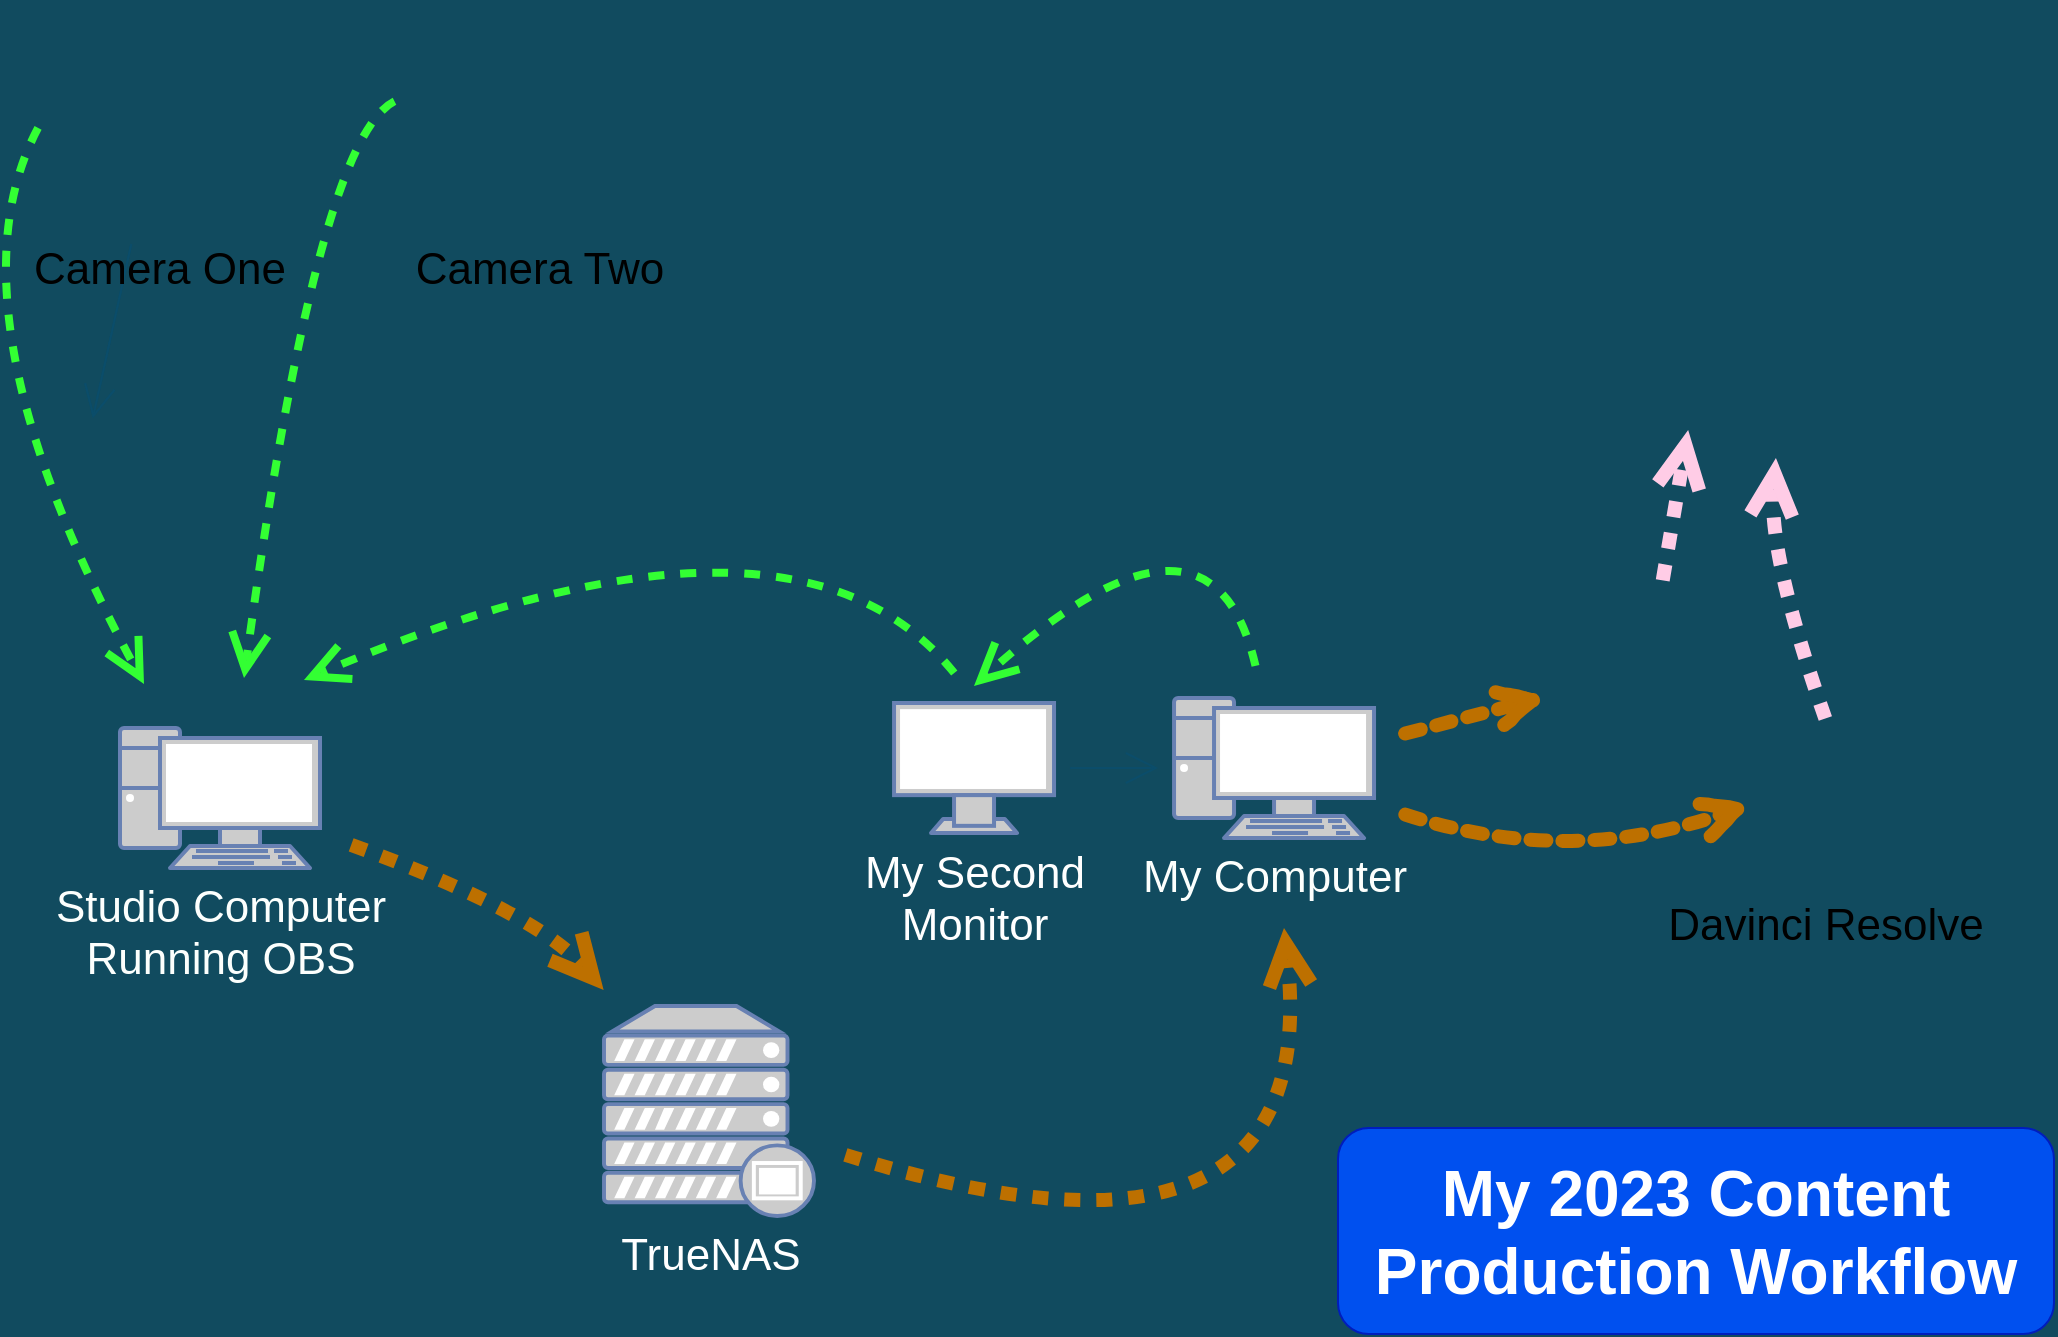 <mxfile version="21.3.7" type="device">
  <diagram id="6hiZE-scxlc1er5gQ2BV" name="Page-1">
    <mxGraphModel dx="1975" dy="979" grid="0" gridSize="10" guides="1" tooltips="1" connect="1" arrows="1" fold="1" page="1" pageScale="1" pageWidth="1100" pageHeight="850" background="#114B5F" math="0" shadow="0">
      <root>
        <mxCell id="0" />
        <mxCell id="1" parent="0" />
        <mxCell id="oFqFNoHk0C5qf0v_mhad-24" style="edgeStyle=none;shape=connector;curved=1;rounded=0;orthogonalLoop=1;jettySize=auto;html=1;labelBackgroundColor=default;strokeColor=#BD7000;strokeWidth=7;fontFamily=Helvetica;fontSize=22;fontColor=#FFFFFF;endArrow=open;startSize=14;endSize=14;sourcePerimeterSpacing=8;targetPerimeterSpacing=8;fillColor=#f0a30a;flowAnimation=1;" parent="1" source="FmLA3sjC3k5iJHR6P4tP-2" target="FmLA3sjC3k5iJHR6P4tP-3" edge="1">
          <mxGeometry relative="1" as="geometry">
            <Array as="points">
              <mxPoint x="319" y="508" />
            </Array>
          </mxGeometry>
        </mxCell>
        <mxCell id="FmLA3sjC3k5iJHR6P4tP-2" value="&lt;font style=&quot;font-size: 22px;&quot; color=&quot;#fcfffd&quot;&gt;Studio Computer&lt;br&gt;Running OBS&lt;br&gt;&lt;/font&gt;" style="fontColor=#0066CC;verticalAlign=top;verticalLabelPosition=bottom;labelPosition=center;align=center;html=1;outlineConnect=0;fillColor=#CCCCCC;strokeColor=#6881B3;gradientColor=none;gradientDirection=north;strokeWidth=2;shape=mxgraph.networks.pc;" parent="1" vertex="1">
          <mxGeometry x="112" y="417" width="100" height="70" as="geometry" />
        </mxCell>
        <mxCell id="oFqFNoHk0C5qf0v_mhad-26" style="edgeStyle=none;shape=connector;curved=1;rounded=0;orthogonalLoop=1;jettySize=auto;html=1;labelBackgroundColor=default;strokeColor=#BD7000;strokeWidth=7;fontFamily=Helvetica;fontSize=22;fontColor=#FFFFFF;endArrow=open;startSize=14;endSize=14;sourcePerimeterSpacing=8;targetPerimeterSpacing=8;fillColor=#f0a30a;flowAnimation=1;" parent="1" source="FmLA3sjC3k5iJHR6P4tP-3" edge="1">
          <mxGeometry relative="1" as="geometry">
            <mxPoint x="694" y="517" as="targetPoint" />
            <Array as="points">
              <mxPoint x="715" y="708" />
            </Array>
          </mxGeometry>
        </mxCell>
        <mxCell id="FmLA3sjC3k5iJHR6P4tP-3" value="&lt;font style=&quot;font-size: 22px;&quot;&gt;TrueNAS&lt;/font&gt;" style="fontColor=#FFFFFF;verticalAlign=top;verticalLabelPosition=bottom;labelPosition=center;align=center;html=1;outlineConnect=0;fillColor=#CCCCCC;strokeColor=#6881B3;gradientColor=none;gradientDirection=north;strokeWidth=2;shape=mxgraph.networks.proxy_server;" parent="1" vertex="1">
          <mxGeometry x="354" y="556" width="105" height="105" as="geometry" />
        </mxCell>
        <mxCell id="FmLA3sjC3k5iJHR6P4tP-16" style="edgeStyle=none;curved=1;rounded=0;orthogonalLoop=1;jettySize=auto;html=1;strokeColor=#0B4D6A;fontSize=22;fontColor=#FCFFFD;endArrow=open;startSize=14;endSize=14;sourcePerimeterSpacing=8;targetPerimeterSpacing=8;" parent="1" source="FmLA3sjC3k5iJHR6P4tP-8" edge="1">
          <mxGeometry relative="1" as="geometry">
            <mxPoint x="98.441" y="262" as="targetPoint" />
          </mxGeometry>
        </mxCell>
        <mxCell id="FmLA3sjC3k5iJHR6P4tP-20" style="edgeStyle=none;curved=1;rounded=0;orthogonalLoop=1;jettySize=auto;html=1;strokeColor=#0B4D6A;fontSize=22;fontColor=#FCFFFD;endArrow=open;startSize=14;endSize=14;sourcePerimeterSpacing=8;targetPerimeterSpacing=8;" parent="1" source="FmLA3sjC3k5iJHR6P4tP-8" edge="1">
          <mxGeometry relative="1" as="geometry">
            <mxPoint x="98.441" y="262" as="targetPoint" />
          </mxGeometry>
        </mxCell>
        <mxCell id="FmLA3sjC3k5iJHR6P4tP-8" value="Camera One" style="shape=image;verticalLabelPosition=bottom;labelBackgroundColor=none;verticalAlign=top;aspect=fixed;imageAspect=0;image=https://cdn-icons-png.flaticon.com/512/3708/3708519.png;fontSize=22;" parent="1" vertex="1">
          <mxGeometry x="75" y="53" width="114" height="114" as="geometry" />
        </mxCell>
        <mxCell id="FmLA3sjC3k5iJHR6P4tP-9" value="Camera Two" style="shape=image;verticalLabelPosition=bottom;labelBackgroundColor=none;verticalAlign=top;aspect=fixed;imageAspect=0;image=https://cdn-icons-png.flaticon.com/512/3708/3708519.png;fontSize=22;" parent="1" vertex="1">
          <mxGeometry x="265" y="53" width="114" height="114" as="geometry" />
        </mxCell>
        <mxCell id="FmLA3sjC3k5iJHR6P4tP-21" value="" style="edgeStyle=none;curved=1;rounded=0;orthogonalLoop=1;jettySize=auto;html=1;strokeColor=#0B4D6A;fontSize=22;fontColor=#FCFFFD;endArrow=open;startSize=14;endSize=14;sourcePerimeterSpacing=8;targetPerimeterSpacing=8;" parent="1" source="FmLA3sjC3k5iJHR6P4tP-14" target="FmLA3sjC3k5iJHR6P4tP-15" edge="1">
          <mxGeometry relative="1" as="geometry" />
        </mxCell>
        <mxCell id="oFqFNoHk0C5qf0v_mhad-22" style="edgeStyle=none;shape=connector;curved=1;rounded=0;orthogonalLoop=1;jettySize=auto;html=1;labelBackgroundColor=default;strokeColor=#33FF33;strokeWidth=4;fontFamily=Helvetica;fontSize=22;fontColor=#FFFFFF;endArrow=open;startSize=14;endSize=14;sourcePerimeterSpacing=8;targetPerimeterSpacing=8;fillColor=#008a00;flowAnimation=1;" parent="1" edge="1">
          <mxGeometry relative="1" as="geometry">
            <mxPoint x="534" y="396" as="sourcePoint" />
            <Array as="points">
              <mxPoint x="456" y="286" />
            </Array>
            <mxPoint x="204" y="393" as="targetPoint" />
          </mxGeometry>
        </mxCell>
        <mxCell id="FmLA3sjC3k5iJHR6P4tP-14" value="My Second&lt;br&gt;Monitor" style="fontColor=#FFFFFF;verticalAlign=top;verticalLabelPosition=bottom;labelPosition=center;align=center;html=1;outlineConnect=0;fillColor=#CCCCCC;strokeColor=#6881B3;gradientColor=none;gradientDirection=north;strokeWidth=2;shape=mxgraph.networks.monitor;labelBackgroundColor=none;fontSize=22;" parent="1" vertex="1">
          <mxGeometry x="499.02" y="404.5" width="80" height="65" as="geometry" />
        </mxCell>
        <mxCell id="oFqFNoHk0C5qf0v_mhad-21" style="edgeStyle=none;shape=connector;curved=1;rounded=0;orthogonalLoop=1;jettySize=auto;html=1;labelBackgroundColor=default;strokeColor=#33FF33;strokeWidth=4;fontFamily=Helvetica;fontSize=22;fontColor=#FFFFFF;endArrow=open;startSize=14;endSize=14;sourcePerimeterSpacing=8;targetPerimeterSpacing=8;fillColor=#008a00;flowAnimation=1;" parent="1" source="FmLA3sjC3k5iJHR6P4tP-15" edge="1">
          <mxGeometry relative="1" as="geometry">
            <mxPoint x="539" y="396" as="targetPoint" />
            <Array as="points">
              <mxPoint x="662" y="285" />
            </Array>
          </mxGeometry>
        </mxCell>
        <mxCell id="oFqFNoHk0C5qf0v_mhad-28" style="edgeStyle=none;shape=connector;curved=1;rounded=0;orthogonalLoop=1;jettySize=auto;html=1;labelBackgroundColor=default;strokeColor=#BD7000;strokeWidth=7;fontFamily=Helvetica;fontSize=22;fontColor=#FFFFFF;endArrow=open;startSize=14;endSize=10;sourcePerimeterSpacing=8;targetPerimeterSpacing=8;fillColor=#f0a30a;comic=1;flowAnimation=1;entryX=0.07;entryY=0.534;entryDx=0;entryDy=0;entryPerimeter=0;" parent="1" source="FmLA3sjC3k5iJHR6P4tP-15" target="oFqFNoHk0C5qf0v_mhad-27" edge="1">
          <mxGeometry relative="1" as="geometry">
            <Array as="points">
              <mxPoint x="832" y="488" />
            </Array>
          </mxGeometry>
        </mxCell>
        <mxCell id="oFqFNoHk0C5qf0v_mhad-38" style="edgeStyle=none;shape=connector;curved=1;rounded=0;orthogonalLoop=1;jettySize=auto;html=1;labelBackgroundColor=default;strokeColor=#BD7000;strokeWidth=7;fontFamily=Helvetica;fontSize=22;fontColor=#FFFFFF;endArrow=open;startSize=14;endSize=10;sourcePerimeterSpacing=8;targetPerimeterSpacing=8;fillColor=#f0a30a;entryX=0.261;entryY=0.715;entryDx=0;entryDy=0;entryPerimeter=0;comic=1;flowAnimation=1;" parent="1" source="FmLA3sjC3k5iJHR6P4tP-15" target="oFqFNoHk0C5qf0v_mhad-36" edge="1">
          <mxGeometry relative="1" as="geometry" />
        </mxCell>
        <mxCell id="FmLA3sjC3k5iJHR6P4tP-15" value="&lt;font style=&quot;font-size: 22px;&quot; color=&quot;#fcfffd&quot;&gt;My Computer&lt;/font&gt;" style="fontColor=#0066CC;verticalAlign=top;verticalLabelPosition=bottom;labelPosition=center;align=center;html=1;outlineConnect=0;fillColor=#CCCCCC;strokeColor=#6881B3;gradientColor=none;gradientDirection=north;strokeWidth=2;shape=mxgraph.networks.pc;" parent="1" vertex="1">
          <mxGeometry x="639.02" y="402" width="100" height="70" as="geometry" />
        </mxCell>
        <mxCell id="oFqFNoHk0C5qf0v_mhad-2" value="" style="edgeStyle=none;shape=connector;curved=1;rounded=0;orthogonalLoop=1;jettySize=auto;html=1;labelBackgroundColor=default;strokeColor=#33FF33;strokeWidth=4;fontFamily=Helvetica;fontSize=22;fontColor=#FCFFFD;endArrow=open;startSize=14;endSize=14;sourcePerimeterSpacing=8;targetPerimeterSpacing=8;fillColor=#008a00;exitX=0;exitY=0.5;exitDx=0;exitDy=0;flowAnimation=1;" parent="1" source="FmLA3sjC3k5iJHR6P4tP-8" edge="1">
          <mxGeometry relative="1" as="geometry">
            <mxPoint x="37" y="119" as="sourcePoint" />
            <Array as="points">
              <mxPoint x="19" y="201" />
            </Array>
            <mxPoint x="124" y="395" as="targetPoint" />
          </mxGeometry>
        </mxCell>
        <mxCell id="oFqFNoHk0C5qf0v_mhad-5" style="edgeStyle=none;shape=connector;curved=1;rounded=0;orthogonalLoop=1;jettySize=auto;html=1;labelBackgroundColor=default;strokeColor=#33FF33;strokeWidth=4;fontFamily=Helvetica;fontSize=22;fontColor=#FCFFFD;endArrow=open;startSize=14;endSize=14;sourcePerimeterSpacing=8;targetPerimeterSpacing=8;fillColor=#008a00;flowAnimation=1;" parent="1" source="FmLA3sjC3k5iJHR6P4tP-9" edge="1">
          <mxGeometry relative="1" as="geometry">
            <Array as="points">
              <mxPoint x="214" y="97" />
            </Array>
            <mxPoint x="174" y="392" as="targetPoint" />
          </mxGeometry>
        </mxCell>
        <mxCell id="oFqFNoHk0C5qf0v_mhad-31" style="edgeStyle=none;shape=connector;curved=1;rounded=0;orthogonalLoop=1;jettySize=auto;html=1;labelBackgroundColor=default;strokeColor=#FFCCE6;strokeWidth=7;fontFamily=Helvetica;fontSize=22;fontColor=#FFFFFF;endArrow=open;startSize=14;endSize=14;sourcePerimeterSpacing=8;targetPerimeterSpacing=8;fillColor=#e1d5e7;flowAnimation=1;entryX=0.49;entryY=0.975;entryDx=0;entryDy=0;entryPerimeter=0;exitX=0.528;exitY=0.128;exitDx=0;exitDy=0;exitPerimeter=0;" parent="1" source="oFqFNoHk0C5qf0v_mhad-27" target="oFqFNoHk0C5qf0v_mhad-30" edge="1">
          <mxGeometry relative="1" as="geometry">
            <Array as="points">
              <mxPoint x="936" y="332" />
            </Array>
          </mxGeometry>
        </mxCell>
        <mxCell id="oFqFNoHk0C5qf0v_mhad-27" value="Davinci Resolve" style="shape=image;verticalLabelPosition=bottom;labelBackgroundColor=none;verticalAlign=top;aspect=fixed;imageAspect=0;image=https://upload.wikimedia.org/wikipedia/commons/thumb/9/90/DaVinci_Resolve_17_logo.svg/1200px-DaVinci_Resolve_17_logo.svg.png;fontSize=22;" parent="1" vertex="1">
          <mxGeometry x="922" y="409" width="86" height="86" as="geometry" />
        </mxCell>
        <mxCell id="oFqFNoHk0C5qf0v_mhad-30" value="" style="shape=image;verticalLabelPosition=bottom;labelBackgroundColor=default;verticalAlign=top;aspect=fixed;imageAspect=0;image=https://cdn.icon-icons.com/icons2/2592/PNG/512/youtube_logo_icon_154503.png;" parent="1" vertex="1">
          <mxGeometry x="850" y="103" width="183.6" height="183.6" as="geometry" />
        </mxCell>
        <mxCell id="oFqFNoHk0C5qf0v_mhad-35" value="&lt;b&gt;&lt;font style=&quot;font-size: 32px;&quot;&gt;My 2023 Content Production Workflow&lt;/font&gt;&lt;/b&gt;" style="rounded=1;whiteSpace=wrap;html=1;labelBackgroundColor=none;fontFamily=Helvetica;fontSize=22;fillColor=#0050ef;strokeColor=#001DBC;fontColor=#ffffff;" parent="1" vertex="1">
          <mxGeometry x="721" y="617" width="358" height="103" as="geometry" />
        </mxCell>
        <mxCell id="oFqFNoHk0C5qf0v_mhad-39" style="edgeStyle=none;shape=connector;curved=1;rounded=0;orthogonalLoop=1;jettySize=auto;html=1;labelBackgroundColor=default;strokeColor=#FFCCE6;strokeWidth=7;fontFamily=Helvetica;fontSize=22;fontColor=#FFFFFF;endArrow=open;startSize=14;endSize=14;sourcePerimeterSpacing=8;targetPerimeterSpacing=8;fillColor=#e1d5e7;exitX=0.636;exitY=0.121;exitDx=0;exitDy=0;exitPerimeter=0;entryX=0.251;entryY=0.899;entryDx=0;entryDy=0;entryPerimeter=0;flowAnimation=1;" parent="1" source="oFqFNoHk0C5qf0v_mhad-36" target="oFqFNoHk0C5qf0v_mhad-30" edge="1">
          <mxGeometry relative="1" as="geometry" />
        </mxCell>
        <mxCell id="oFqFNoHk0C5qf0v_mhad-36" value="" style="shape=image;verticalLabelPosition=bottom;labelBackgroundColor=default;verticalAlign=top;aspect=fixed;imageAspect=0;image=https://logos-world.net/wp-content/uploads/2020/02/Canva-New-Logo.png;" parent="1" vertex="1">
          <mxGeometry x="787" y="340.8" width="149.43" height="84.2" as="geometry" />
        </mxCell>
      </root>
    </mxGraphModel>
  </diagram>
</mxfile>
